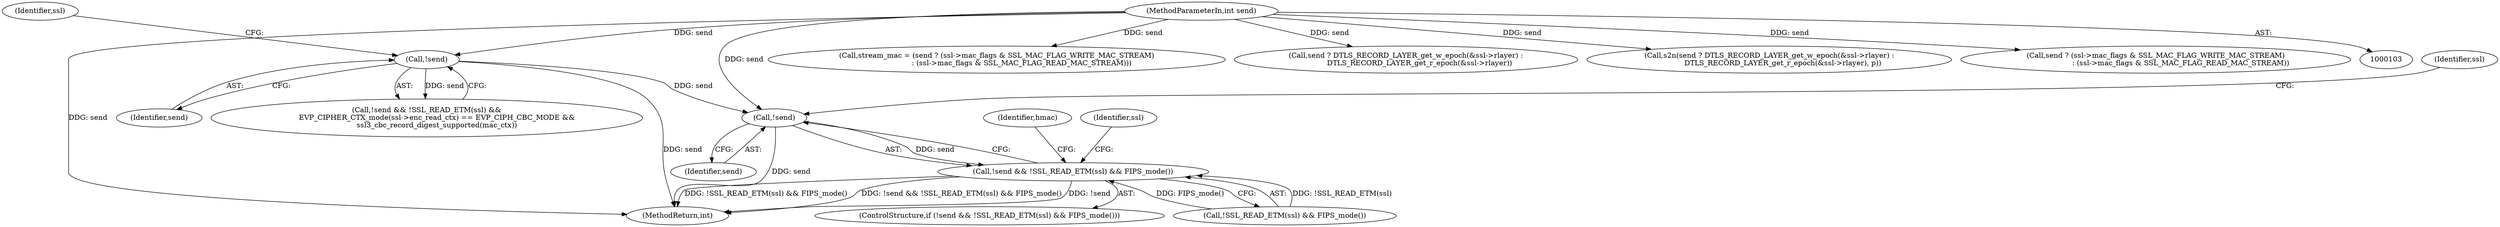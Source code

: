 digraph "0_openssl_4ad93618d26a3ea23d36ad5498ff4f59eff3a4d2_3@API" {
"1000377" [label="(Call,!send)"];
"1000287" [label="(Call,!send)"];
"1000107" [label="(MethodParameterIn,int send)"];
"1000376" [label="(Call,!send && !SSL_READ_ETM(ssl) && FIPS_mode())"];
"1000120" [label="(Call,stream_mac = (send ? (ssl->mac_flags & SSL_MAC_FLAG_WRITE_MAC_STREAM)\n                      : (ssl->mac_flags & SSL_MAC_FLAG_READ_MAC_STREAM)))"];
"1000292" [label="(Identifier,ssl)"];
"1000211" [label="(Call,send ? DTLS_RECORD_LAYER_get_w_epoch(&ssl->rlayer) :\n            DTLS_RECORD_LAYER_get_r_epoch(&ssl->rlayer))"];
"1000288" [label="(Identifier,send)"];
"1000210" [label="(Call,s2n(send ? DTLS_RECORD_LAYER_get_w_epoch(&ssl->rlayer) :\n            DTLS_RECORD_LAYER_get_r_epoch(&ssl->rlayer), p))"];
"1000286" [label="(Call,!send && !SSL_READ_ETM(ssl) &&\n         EVP_CIPHER_CTX_mode(ssl->enc_read_ctx) == EVP_CIPH_CBC_MODE &&\n         ssl3_cbc_record_digest_supported(mac_ctx))"];
"1000506" [label="(MethodReturn,int)"];
"1000107" [label="(MethodParameterIn,int send)"];
"1000122" [label="(Call,send ? (ssl->mac_flags & SSL_MAC_FLAG_WRITE_MAC_STREAM)\n                      : (ssl->mac_flags & SSL_MAC_FLAG_READ_MAC_STREAM))"];
"1000375" [label="(ControlStructure,if (!send && !SSL_READ_ETM(ssl) && FIPS_mode()))"];
"1000379" [label="(Call,!SSL_READ_ETM(ssl) && FIPS_mode())"];
"1000378" [label="(Identifier,send)"];
"1000376" [label="(Call,!send && !SSL_READ_ETM(ssl) && FIPS_mode())"];
"1000407" [label="(Identifier,hmac)"];
"1000388" [label="(Identifier,ssl)"];
"1000287" [label="(Call,!send)"];
"1000377" [label="(Call,!send)"];
"1000382" [label="(Identifier,ssl)"];
"1000377" -> "1000376"  [label="AST: "];
"1000377" -> "1000378"  [label="CFG: "];
"1000378" -> "1000377"  [label="AST: "];
"1000382" -> "1000377"  [label="CFG: "];
"1000376" -> "1000377"  [label="CFG: "];
"1000377" -> "1000506"  [label="DDG: send"];
"1000377" -> "1000376"  [label="DDG: send"];
"1000287" -> "1000377"  [label="DDG: send"];
"1000107" -> "1000377"  [label="DDG: send"];
"1000287" -> "1000286"  [label="AST: "];
"1000287" -> "1000288"  [label="CFG: "];
"1000288" -> "1000287"  [label="AST: "];
"1000292" -> "1000287"  [label="CFG: "];
"1000286" -> "1000287"  [label="CFG: "];
"1000287" -> "1000506"  [label="DDG: send"];
"1000287" -> "1000286"  [label="DDG: send"];
"1000107" -> "1000287"  [label="DDG: send"];
"1000107" -> "1000103"  [label="AST: "];
"1000107" -> "1000506"  [label="DDG: send"];
"1000107" -> "1000120"  [label="DDG: send"];
"1000107" -> "1000122"  [label="DDG: send"];
"1000107" -> "1000210"  [label="DDG: send"];
"1000107" -> "1000211"  [label="DDG: send"];
"1000376" -> "1000375"  [label="AST: "];
"1000376" -> "1000379"  [label="CFG: "];
"1000379" -> "1000376"  [label="AST: "];
"1000388" -> "1000376"  [label="CFG: "];
"1000407" -> "1000376"  [label="CFG: "];
"1000376" -> "1000506"  [label="DDG: !send && !SSL_READ_ETM(ssl) && FIPS_mode()"];
"1000376" -> "1000506"  [label="DDG: !send"];
"1000376" -> "1000506"  [label="DDG: !SSL_READ_ETM(ssl) && FIPS_mode()"];
"1000379" -> "1000376"  [label="DDG: !SSL_READ_ETM(ssl)"];
"1000379" -> "1000376"  [label="DDG: FIPS_mode()"];
}
